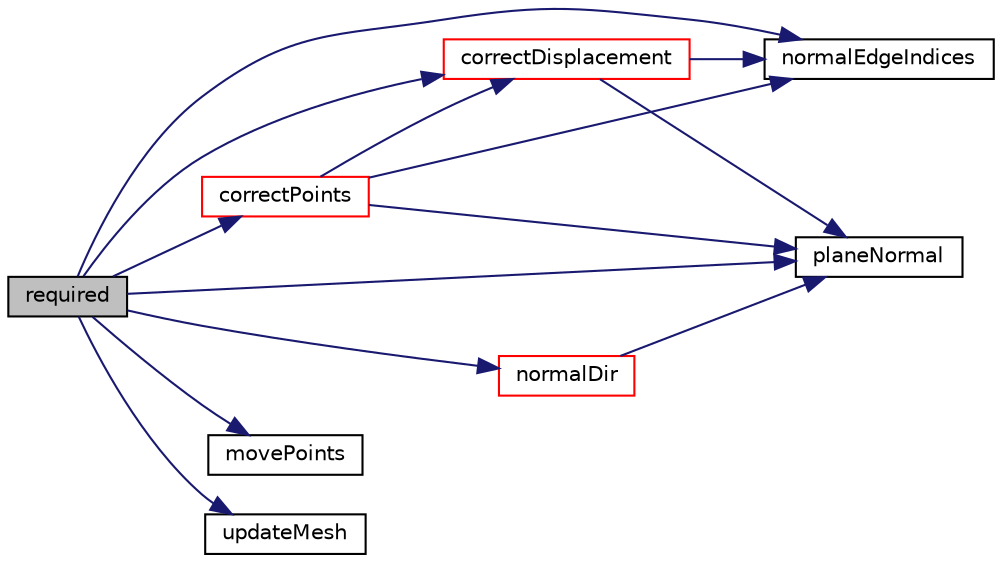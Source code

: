digraph "required"
{
  bgcolor="transparent";
  edge [fontname="Helvetica",fontsize="10",labelfontname="Helvetica",labelfontsize="10"];
  node [fontname="Helvetica",fontsize="10",shape=record];
  rankdir="LR";
  Node1 [label="required",height=0.2,width=0.4,color="black", fillcolor="grey75", style="filled", fontcolor="black"];
  Node1 -> Node2 [color="midnightblue",fontsize="10",style="solid",fontname="Helvetica"];
  Node2 [label="correctDisplacement",height=0.2,width=0.4,color="red",URL="$a02785.html#a26b46ed22455249a17fd5ec9d066ca97",tooltip="Correct motion displacements. "];
  Node2 -> Node3 [color="midnightblue",fontsize="10",style="solid",fontname="Helvetica"];
  Node3 [label="normalEdgeIndices",height=0.2,width=0.4,color="black",URL="$a02785.html#a13ce6a05b83855f59216ecf1c6b795a7",tooltip="Return indices of normal edges. "];
  Node2 -> Node4 [color="midnightblue",fontsize="10",style="solid",fontname="Helvetica"];
  Node4 [label="planeNormal",height=0.2,width=0.4,color="black",URL="$a02785.html#aa0e3fb8fcbc46d59eea22e1898fc28e0",tooltip="Return plane normal. "];
  Node1 -> Node5 [color="midnightblue",fontsize="10",style="solid",fontname="Helvetica"];
  Node5 [label="correctPoints",height=0.2,width=0.4,color="red",URL="$a02785.html#a55018a250639c0166774f452b31de744",tooltip="Correct motion points. "];
  Node5 -> Node3 [color="midnightblue",fontsize="10",style="solid",fontname="Helvetica"];
  Node5 -> Node4 [color="midnightblue",fontsize="10",style="solid",fontname="Helvetica"];
  Node5 -> Node2 [color="midnightblue",fontsize="10",style="solid",fontname="Helvetica"];
  Node1 -> Node6 [color="midnightblue",fontsize="10",style="solid",fontname="Helvetica"];
  Node6 [label="movePoints",height=0.2,width=0.4,color="black",URL="$a02785.html#a049fe0a86e2c86b4c0bb5fe02583bea4",tooltip="Correct weighting factors for moving mesh. "];
  Node1 -> Node7 [color="midnightblue",fontsize="10",style="solid",fontname="Helvetica"];
  Node7 [label="normalDir",height=0.2,width=0.4,color="red",URL="$a02785.html#a147a26282d8b50744c1f517a3b222c6d",tooltip="Return direction normal to plane. "];
  Node7 -> Node4 [color="midnightblue",fontsize="10",style="solid",fontname="Helvetica"];
  Node1 -> Node3 [color="midnightblue",fontsize="10",style="solid",fontname="Helvetica"];
  Node1 -> Node4 [color="midnightblue",fontsize="10",style="solid",fontname="Helvetica"];
  Node1 -> Node8 [color="midnightblue",fontsize="10",style="solid",fontname="Helvetica"];
  Node8 [label="updateMesh",height=0.2,width=0.4,color="black",URL="$a02785.html#ad57565956fd4064299f4bd3c4eebb1d4",tooltip="Update topology. "];
}
